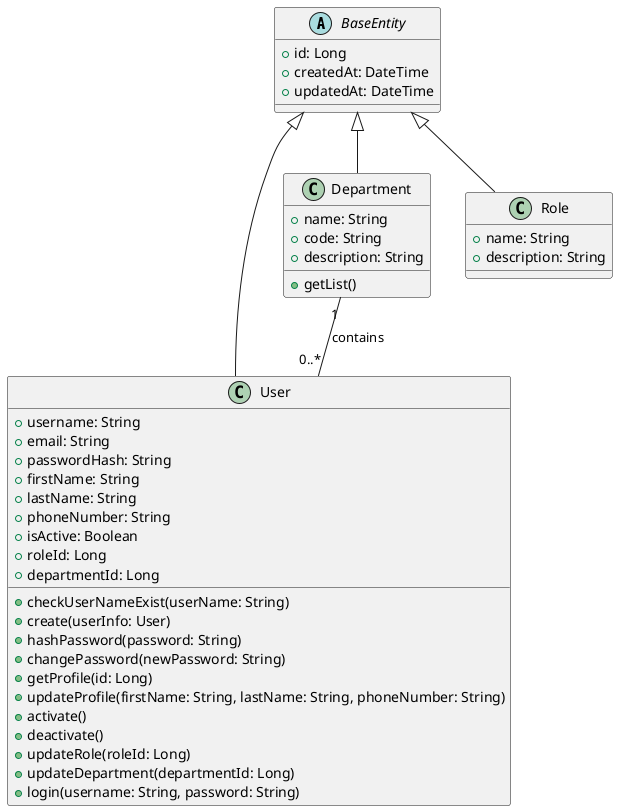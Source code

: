@startuml
abstract class BaseEntity {
  +id: Long
  +createdAt: DateTime
  +updatedAt: DateTime
}

class User {
  +username: String
  +email: String
  +passwordHash: String
  +firstName: String
  +lastName: String
  +phoneNumber: String
  +isActive: Boolean
  +roleId: Long
  +departmentId: Long  

  +checkUserNameExist(userName: String)
  +create(userInfo: User)
  +hashPassword(password: String)
  +changePassword(newPassword: String)
  +getProfile(id: Long)
  +updateProfile(firstName: String, lastName: String, phoneNumber: String)
  +activate()
  +deactivate()
  +updateRole(roleId: Long)
  +updateDepartment(departmentId: Long)
  +login(username: String, password: String)
}
class Department {
  +name: String
  +code: String
  +description: String

  +getList()
}
class Role {
  +name: String
  +description: String
}
BaseEntity <|-- User
BaseEntity <|-- Department
BaseEntity <|-- Role
Department "1" -- "0..*" User : contains
@enduml